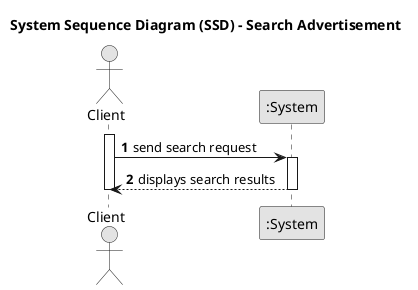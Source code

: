 @startuml
skinparam monochrome true
skinparam packageStyle rectangle
skinparam shadowing false

title System Sequence Diagram (SSD) - Search Advertisement

autonumber

actor "Client" as Client
participant ":System" as System

activate Client

    Client -> System : send search request
        activate System

    'verificar se vai ser feito busca por listas e etc. Caso seja, adicionar.
    System --> Client : displays search results
        deactivate System

deactivate Client
@enduml


